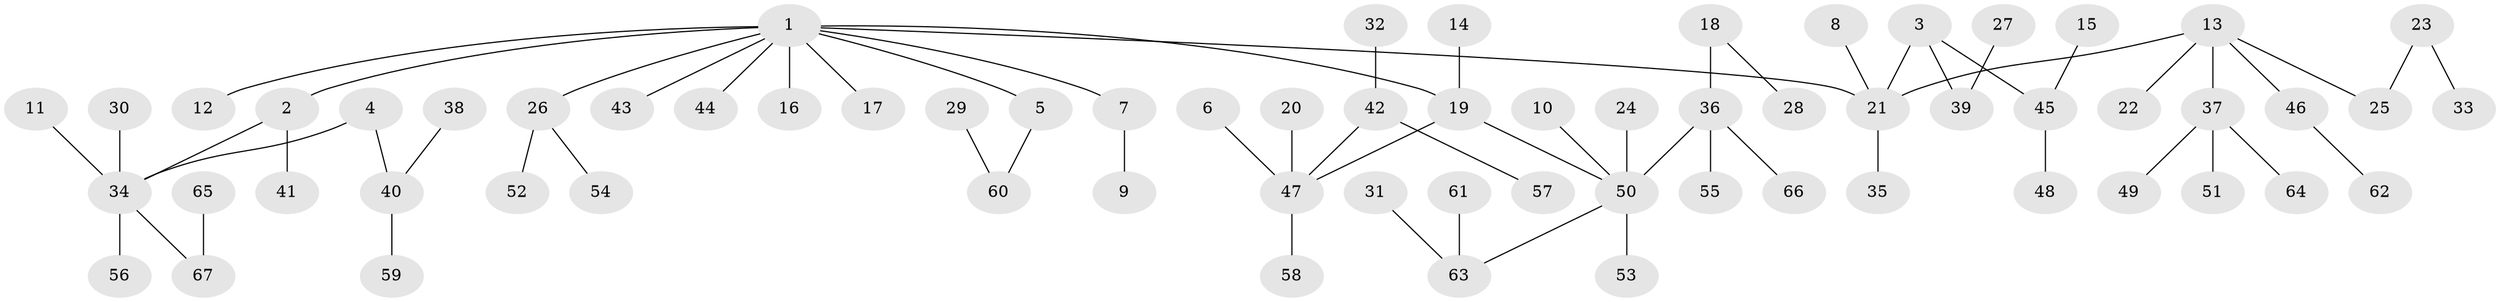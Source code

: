 // original degree distribution, {7: 0.022556390977443608, 6: 0.015037593984962405, 2: 0.22556390977443608, 5: 0.022556390977443608, 3: 0.12781954887218044, 4: 0.06766917293233082, 1: 0.518796992481203}
// Generated by graph-tools (version 1.1) at 2025/50/03/09/25 03:50:23]
// undirected, 67 vertices, 66 edges
graph export_dot {
graph [start="1"]
  node [color=gray90,style=filled];
  1;
  2;
  3;
  4;
  5;
  6;
  7;
  8;
  9;
  10;
  11;
  12;
  13;
  14;
  15;
  16;
  17;
  18;
  19;
  20;
  21;
  22;
  23;
  24;
  25;
  26;
  27;
  28;
  29;
  30;
  31;
  32;
  33;
  34;
  35;
  36;
  37;
  38;
  39;
  40;
  41;
  42;
  43;
  44;
  45;
  46;
  47;
  48;
  49;
  50;
  51;
  52;
  53;
  54;
  55;
  56;
  57;
  58;
  59;
  60;
  61;
  62;
  63;
  64;
  65;
  66;
  67;
  1 -- 2 [weight=1.0];
  1 -- 5 [weight=1.0];
  1 -- 7 [weight=1.0];
  1 -- 12 [weight=1.0];
  1 -- 16 [weight=1.0];
  1 -- 17 [weight=1.0];
  1 -- 19 [weight=1.0];
  1 -- 21 [weight=1.0];
  1 -- 26 [weight=1.0];
  1 -- 43 [weight=1.0];
  1 -- 44 [weight=1.0];
  2 -- 34 [weight=1.0];
  2 -- 41 [weight=1.0];
  3 -- 21 [weight=1.0];
  3 -- 39 [weight=1.0];
  3 -- 45 [weight=1.0];
  4 -- 34 [weight=1.0];
  4 -- 40 [weight=1.0];
  5 -- 60 [weight=1.0];
  6 -- 47 [weight=1.0];
  7 -- 9 [weight=1.0];
  8 -- 21 [weight=1.0];
  10 -- 50 [weight=1.0];
  11 -- 34 [weight=1.0];
  13 -- 21 [weight=1.0];
  13 -- 22 [weight=1.0];
  13 -- 25 [weight=1.0];
  13 -- 37 [weight=1.0];
  13 -- 46 [weight=1.0];
  14 -- 19 [weight=1.0];
  15 -- 45 [weight=1.0];
  18 -- 28 [weight=1.0];
  18 -- 36 [weight=1.0];
  19 -- 47 [weight=1.0];
  19 -- 50 [weight=1.0];
  20 -- 47 [weight=1.0];
  21 -- 35 [weight=1.0];
  23 -- 25 [weight=1.0];
  23 -- 33 [weight=1.0];
  24 -- 50 [weight=1.0];
  26 -- 52 [weight=1.0];
  26 -- 54 [weight=1.0];
  27 -- 39 [weight=1.0];
  29 -- 60 [weight=1.0];
  30 -- 34 [weight=1.0];
  31 -- 63 [weight=1.0];
  32 -- 42 [weight=1.0];
  34 -- 56 [weight=1.0];
  34 -- 67 [weight=1.0];
  36 -- 50 [weight=1.0];
  36 -- 55 [weight=1.0];
  36 -- 66 [weight=1.0];
  37 -- 49 [weight=1.0];
  37 -- 51 [weight=1.0];
  37 -- 64 [weight=1.0];
  38 -- 40 [weight=1.0];
  40 -- 59 [weight=1.0];
  42 -- 47 [weight=1.0];
  42 -- 57 [weight=1.0];
  45 -- 48 [weight=1.0];
  46 -- 62 [weight=1.0];
  47 -- 58 [weight=1.0];
  50 -- 53 [weight=1.0];
  50 -- 63 [weight=1.0];
  61 -- 63 [weight=1.0];
  65 -- 67 [weight=1.0];
}
